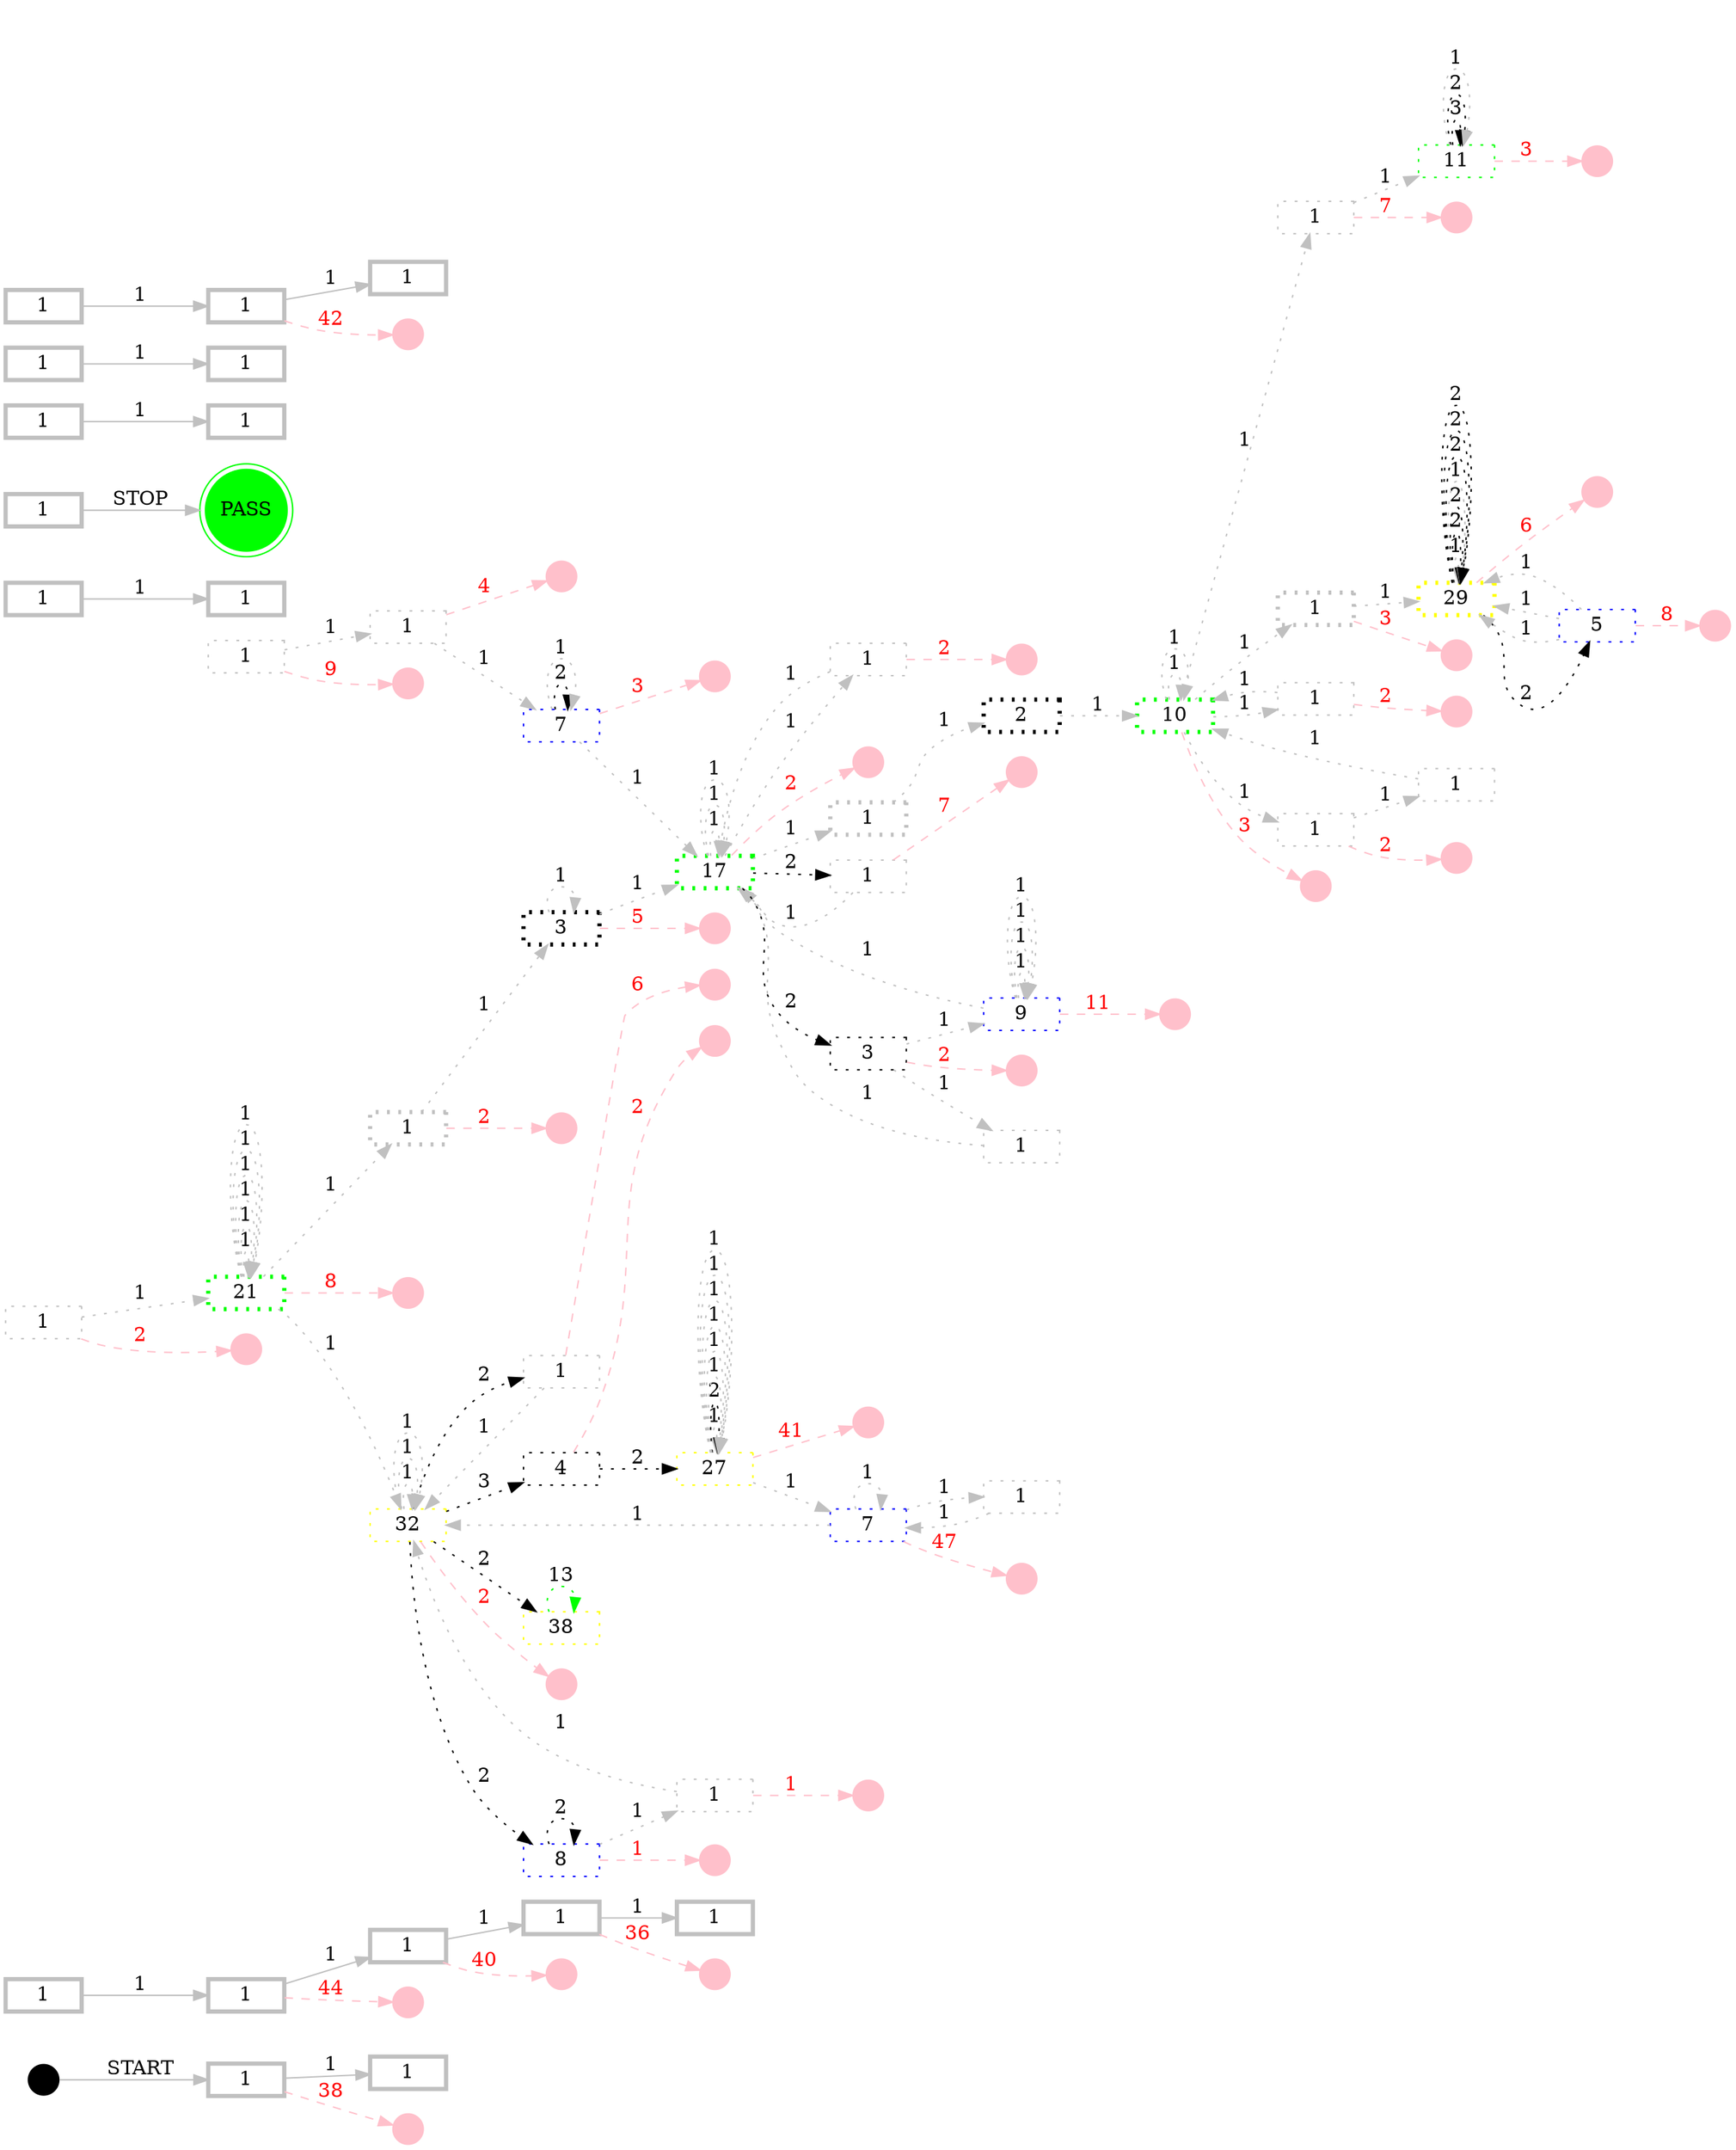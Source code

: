 digraph TESTAR {
rankdir=LR;
ENTRY [shape=point, height=0.3, style=solid, color=black];
node [fixedsize=false, shape=rect, style=solid, color=black, fontcolor=black, height=0.8];
SC1r1kjtj11cf1866116976 [label="1", height=0.3, penwidth=3, style=solid, color=grey];
SCo5unjo2d53497587727 [label="1", height=0.3, style=dotted, color=grey];
SC166b0do10561145451036 [label="1", height=0.3, penwidth=3, style=solid, color=grey];
SC1fnwiv415d5197149662 [label="1", height=0.3, penwidth=3, style=solid, color=grey];
SC1oj9p2r25b1352208433 [label="1", height=0.3, style=dotted, color=grey];
SCa3vb1a17e2205435146 [label="38", height=0.3, style=dotted, color=yellow];
SC1bk1b5m8f92779588648 [label="1", height=0.3, penwidth=3, style=solid, color=grey];
SC1mpc1em1e72726401042 [label="2", height=0.3, penwidth=3, style=dotted, color=black];
SCzqkd2u1e83083150591 [label="10", height=0.3, penwidth=3, style=dotted, color=green];
SC1ua31da1952110342658 [label="4", height=0.3, style=dotted, color=black];
SC1xwgshe2481821025580 [label="1", height=0.3, style=dotted, color=grey];
SCymr53mebc1376666767 [label="1", height=0.3, penwidth=3, style=solid, color=grey];
SC1yrudbh493697925435 [label="29", height=0.3, penwidth=3, style=dotted, color=yellow];
SC11h08fh4562958079469 [label="9", height=0.3, style=dotted, color=blue];
SCmg2kbe2753484254519 [label="1", height=0.3, style=dotted, color=grey];
SCodxd6me8a3317105591 [label="1", height=0.3, penwidth=3, style=solid, color=grey];
SCkrcn1w1d02920948761 [label="1", height=0.3, penwidth=3, style=dotted, color=grey];
SCkkd9365be959800205 [label="7", height=0.3, style=dotted, color=blue];
SCoidwrr28b380874364 [label="1", height=0.3, penwidth=3, style=dotted, color=grey];
SC1ffyo1q17be1248281709 [label="1", height=0.3, penwidth=3, style=solid, color=grey];
SC1c81xi214042535578524 [label="1", height=0.3, penwidth=3, style=solid, color=grey];
SCh65xcm5c01124955154 [label="27", height=0.3, style=dotted, color=yellow];
SCgzc7da156971168975 [label="21", height=0.3, penwidth=3, style=dotted, color=green];
SC13ijc901573865638090 [label="32", height=0.3, style=dotted, color=yellow];
SC1erd1q2288548619718 [label="7", height=0.3, style=dotted, color=blue];
SC6rnatm2381950555453 [label="1", height=0.3, style=dotted, color=grey];
SC1h6wqjd193605388731 [label="1", height=0.3, style=dotted, color=grey];
SC16a06486532979378113 [label="5", height=0.3, style=dotted, color=blue];
SC1ax8r5f1941954200481 [label="8", height=0.3, style=dotted, color=blue];
SC1376p7i29c1036021252 [label="1", height=0.3, style=dotted, color=grey];
SC12jcz5u14971525321943 [label="1", height=0.3, penwidth=3, style=solid, color=grey];
SCxk8s322c43160729738 [label="11", height=0.3, style=dotted, color=green];
SC1naneehb873306877267 [label="1", height=0.3, penwidth=3, style=solid, color=grey];
SC1jx3f9b1a53745924133 [label="3", height=0.3, penwidth=3, style=dotted, color=black];
SC1qq1lwa16002579413970 [label="1", height=0.3, penwidth=3, style=solid, color=grey];
SC15wc6q463c1197581658 [label="1", height=0.3, style=dotted, color=grey];
SC36hnm214053200229466 [label="1", height=0.3, penwidth=3, style=solid, color=grey];
SC14jt5q2101b3537818695 [label="1", height=0.3, penwidth=3, style=solid, color=grey];
SCim79is2984273594855 [label="1", height=0.3, style=dotted, color=grey];
SC1bs1tmj1e54257258352 [label="1", height=0.3, style=dotted, color=grey];
SC1wu54st2223690325725 [label="1", height=0.3, style=dotted, color=grey];
SC1r0mxys11ec2619268709 [label="1", height=0.3, penwidth=3, style=solid, color=grey];
SCu760ckd272486151698 [label="1", height=0.3, penwidth=3, style=solid, color=grey];
SC16wpr4324e3492576819 [label="3", height=0.3, style=dotted, color=black];
SC1aq74i61a6129464804 [label="17", height=0.3, penwidth=3, style=dotted, color=green];
SC1jwvpfa287295060561 [label="1", height=0.3, style=dotted, color=grey];
SCravzl6223937935317 [label="1", height=0.3, style=dotted, color=grey];
SC1y0ozw18161224216965 [label="1", height=0.3, penwidth=3, style=solid, color=grey];
SCsm0x4u194564459447 [label="1", height=0.3, penwidth=3, style=dotted, color=grey];
SCsm7r14a003906617325 [label="1", height=0.3, penwidth=3, style=solid, color=grey];
PASS [fixedsize=false, shape=doublecircle, style=filled, color=green, fontcolor=black, height=0.8];
node [fixedsize=false, shape=point, style=solid, color=pink, fontcolor=pink, height=0.3];
SC1r1kjtj11cf1866116976 -> u1 [color=pink, fontcolor=red, label="36", style=dashed];
SCo5unjo2d53497587727 -> u2 [color=pink, fontcolor=red, label="7", style=dashed];
SC1fnwiv415d5197149662 -> u4 [color=pink, fontcolor=red, label="44", style=dashed];
SC1oj9p2r25b1352208433 -> u5 [color=pink, fontcolor=red, label="1", style=dashed];
SCzqkd2u1e83083150591 -> u9 [color=pink, fontcolor=red, label="3", style=dashed];
SC1ua31da1952110342658 -> u10 [color=pink, fontcolor=red, label="2", style=dashed];
SC1xwgshe2481821025580 -> u11 [color=pink, fontcolor=red, label="6", style=dashed];
SC1yrudbh493697925435 -> u13 [color=pink, fontcolor=red, label="6", style=dashed];
SC11h08fh4562958079469 -> u14 [color=pink, fontcolor=red, label="11", style=dashed];
SCkkd9365be959800205 -> u18 [color=pink, fontcolor=red, label="47", style=dashed];
SCoidwrr28b380874364 -> u19 [color=pink, fontcolor=red, label="3", style=dashed];
SC1ffyo1q17be1248281709 -> u20 [color=pink, fontcolor=red, label="42", style=dashed];
SCh65xcm5c01124955154 -> u23 [color=pink, fontcolor=red, label="41", style=dashed];
SCgzc7da156971168975 -> u24 [color=pink, fontcolor=red, label="8", style=dashed];
SC13ijc901573865638090 -> u25 [color=pink, fontcolor=red, label="2", style=dashed];
SC1erd1q2288548619718 -> u26 [color=pink, fontcolor=red, label="3", style=dashed];
SC1h6wqjd193605388731 -> u28 [color=pink, fontcolor=red, label="2", style=dashed];
SC16a06486532979378113 -> u29 [color=pink, fontcolor=red, label="8", style=dashed];
SC1ax8r5f1941954200481 -> u30 [color=pink, fontcolor=red, label="1", style=dashed];
SC1376p7i29c1036021252 -> u31 [color=pink, fontcolor=red, label="9", style=dashed];
SCxk8s322c43160729738 -> u33 [color=pink, fontcolor=red, label="3", style=dashed];
SC1jx3f9b1a53745924133 -> u35 [color=pink, fontcolor=red, label="5", style=dashed];
SC36hnm214053200229466 -> u38 [color=pink, fontcolor=red, label="40", style=dashed];
SCim79is2984273594855 -> u40 [color=pink, fontcolor=red, label="7", style=dashed];
SC1bs1tmj1e54257258352 -> u41 [color=pink, fontcolor=red, label="2", style=dashed];
SC1wu54st2223690325725 -> u42 [color=pink, fontcolor=red, label="2", style=dashed];
SCu760ckd272486151698 -> u44 [color=pink, fontcolor=red, label="38", style=dashed];
SC16wpr4324e3492576819 -> u45 [color=pink, fontcolor=red, label="2", style=dashed];
SC1aq74i61a6129464804 -> u46 [color=pink, fontcolor=red, label="2", style=dashed];
SC1jwvpfa287295060561 -> u47 [color=pink, fontcolor=red, label="4", style=dashed];
SCravzl6223937935317 -> u48 [color=pink, fontcolor=red, label="2", style=dashed];
SCsm0x4u194564459447 -> u50 [color=pink, fontcolor=red, label="2", style=dashed];
node [fixedsize=false, shape=rect, style=solid, color=black, fontcolor=black, height=0.8];
SCxk8s322c43160729738 -> SCxk8s322c43160729738 [color=black, style=dotted, label="3"];
SC1376p7i29c1036021252 -> SC1jwvpfa287295060561 [color=grey, style=dotted, label="1"];
SCa3vb1a17e2205435146 -> SCa3vb1a17e2205435146 [color=green, style=dotted, label="13"];
SCh65xcm5c01124955154 -> SCh65xcm5c01124955154 [color=grey, style=dotted, label="1"];
SCzqkd2u1e83083150591 -> SCzqkd2u1e83083150591 [color=grey, style=dotted, label="1"];
SCh65xcm5c01124955154 -> SCh65xcm5c01124955154 [color=black, style=dotted, label="2"];
SCoidwrr28b380874364 -> SC1yrudbh493697925435 [color=grey, style=dotted, label="1"];
SC1yrudbh493697925435 -> SC1yrudbh493697925435 [color=grey, style=dotted, label="1"];
SC1yrudbh493697925435 -> SC1yrudbh493697925435 [color=black, style=dotted, label="2"];
SC1aq74i61a6129464804 -> SC1bs1tmj1e54257258352 [color=grey, style=dotted, label="1"];
SC1aq74i61a6129464804 -> SC16wpr4324e3492576819 [color=black, style=dotted, label="2"];
SC1yrudbh493697925435 -> SC1yrudbh493697925435 [color=black, style=dotted, label="2"];
SC1erd1q2288548619718 -> SC1erd1q2288548619718 [color=black, style=dotted, label="2"];
SC1c81xi214042535578524 -> SC1fnwiv415d5197149662 [color=grey, style=solid, label="1"];
SC1bk1b5m8f92779588648 -> PASS [color=grey, style=solid, label="STOP"];
SCgzc7da156971168975 -> SCgzc7da156971168975 [color=grey, style=dotted, label="1"];
SC1aq74i61a6129464804 -> SCkrcn1w1d02920948761 [color=grey, style=dotted, label="1"];
SC1yrudbh493697925435 -> SC1yrudbh493697925435 [color=grey, style=dotted, label="1"];
SCkkd9365be959800205 -> SC13ijc901573865638090 [color=grey, style=dotted, label="1"];
SC1yrudbh493697925435 -> SC1yrudbh493697925435 [color=black, style=dotted, label="2"];
SCgzc7da156971168975 -> SC13ijc901573865638090 [color=grey, style=dotted, label="1"];
SCzqkd2u1e83083150591 -> SCoidwrr28b380874364 [color=grey, style=dotted, label="1"];
SC11h08fh4562958079469 -> SC11h08fh4562958079469 [color=grey, style=dotted, label="1"];
SC1erd1q2288548619718 -> SC1erd1q2288548619718 [color=grey, style=dotted, label="1"];
SC15wc6q463c1197581658 -> SCkkd9365be959800205 [color=grey, style=dotted, label="1"];
SCgzc7da156971168975 -> SCgzc7da156971168975 [color=grey, style=dotted, label="1"];
SC1yrudbh493697925435 -> SC1yrudbh493697925435 [color=black, style=dotted, label="2"];
SCkkd9365be959800205 -> SC15wc6q463c1197581658 [color=grey, style=dotted, label="1"];
SCgzc7da156971168975 -> SCgzc7da156971168975 [color=grey, style=dotted, label="1"];
SC16wpr4324e3492576819 -> SC11h08fh4562958079469 [color=grey, style=dotted, label="1"];
SC13ijc901573865638090 -> SC1ax8r5f1941954200481 [color=black, style=dotted, label="2"];
SCim79is2984273594855 -> SC1aq74i61a6129464804 [color=grey, style=dotted, label="1"];
SCzqkd2u1e83083150591 -> SCo5unjo2d53497587727 [color=grey, style=dotted, label="1"];
SC13ijc901573865638090 -> SC1xwgshe2481821025580 [color=black, style=dotted, label="2"];
SCravzl6223937935317 -> SCmg2kbe2753484254519 [color=grey, style=dotted, label="1"];
SC16a06486532979378113 -> SC1yrudbh493697925435 [color=grey, style=dotted, label="1"];
SC12jcz5u14971525321943 -> SCymr53mebc1376666767 [color=grey, style=solid, label="1"];
SC1ax8r5f1941954200481 -> SC1ax8r5f1941954200481 [color=black, style=dotted, label="2"];
SCgzc7da156971168975 -> SCgzc7da156971168975 [color=grey, style=dotted, label="1"];
SC1erd1q2288548619718 -> SC1aq74i61a6129464804 [color=grey, style=dotted, label="1"];
SCzqkd2u1e83083150591 -> SCzqkd2u1e83083150591 [color=grey, style=dotted, label="1"];
SCkkd9365be959800205 -> SCkkd9365be959800205 [color=grey, style=dotted, label="1"];
SC11h08fh4562958079469 -> SC11h08fh4562958079469 [color=grey, style=dotted, label="1"];
SC1yrudbh493697925435 -> SC16a06486532979378113 [color=black, style=dotted, label="2"];
SCgzc7da156971168975 -> SCsm0x4u194564459447 [color=grey, style=dotted, label="1"];
SC1r1kjtj11cf1866116976 -> SC1qq1lwa16002579413970 [color=grey, style=solid, label="1"];
SC1aq74i61a6129464804 -> SC1aq74i61a6129464804 [color=grey, style=dotted, label="1"];
SC1xwgshe2481821025580 -> SC13ijc901573865638090 [color=grey, style=dotted, label="1"];
SC1bs1tmj1e54257258352 -> SC1aq74i61a6129464804 [color=grey, style=dotted, label="1"];
SC16a06486532979378113 -> SC1yrudbh493697925435 [color=grey, style=dotted, label="1"];
SC16a06486532979378113 -> SC1yrudbh493697925435 [color=grey, style=dotted, label="1"];
SC1yrudbh493697925435 -> SC1yrudbh493697925435 [color=black, style=dotted, label="2"];
SC1aq74i61a6129464804 -> SCim79is2984273594855 [color=black, style=dotted, label="2"];
SC1jx3f9b1a53745924133 -> SC1jx3f9b1a53745924133 [color=grey, style=dotted, label="1"];
SCh65xcm5c01124955154 -> SCkkd9365be959800205 [color=grey, style=dotted, label="1"];
SCodxd6me8a3317105591 -> SC14jt5q2101b3537818695 [color=grey, style=solid, label="1"];
SCsm0x4u194564459447 -> SC1jx3f9b1a53745924133 [color=grey, style=dotted, label="1"];
SCh65xcm5c01124955154 -> SCh65xcm5c01124955154 [color=grey, style=dotted, label="1"];
SC1jx3f9b1a53745924133 -> SC1aq74i61a6129464804 [color=grey, style=dotted, label="1"];
SCzqkd2u1e83083150591 -> SC1wu54st2223690325725 [color=grey, style=dotted, label="1"];
SCh65xcm5c01124955154 -> SCh65xcm5c01124955154 [color=grey, style=dotted, label="1"];
SCu760ckd272486151698 -> SC1naneehb873306877267 [color=grey, style=solid, label="1"];
SC13ijc901573865638090 -> SCa3vb1a17e2205435146 [color=black, style=dotted, label="2"];
SC11h08fh4562958079469 -> SC11h08fh4562958079469 [color=grey, style=dotted, label="1"];
SCmg2kbe2753484254519 -> SCzqkd2u1e83083150591 [color=grey, style=dotted, label="1"];
SC13ijc901573865638090 -> SC13ijc901573865638090 [color=grey, style=dotted, label="1"];
SC1r0mxys11ec2619268709 -> SC1ffyo1q17be1248281709 [color=grey, style=solid, label="1"];
SC166b0do10561145451036 -> SCsm7r14a003906617325 [color=grey, style=solid, label="1"];
SCo5unjo2d53497587727 -> SCxk8s322c43160729738 [color=grey, style=dotted, label="1"];
SC1aq74i61a6129464804 -> SC1aq74i61a6129464804 [color=grey, style=dotted, label="1"];
SCgzc7da156971168975 -> SCgzc7da156971168975 [color=grey, style=dotted, label="1"];
SCxk8s322c43160729738 -> SCxk8s322c43160729738 [color=black, style=dotted, label="2"];
SC1jwvpfa287295060561 -> SC1erd1q2288548619718 [color=grey, style=dotted, label="1"];
SCh65xcm5c01124955154 -> SCh65xcm5c01124955154 [color=grey, style=dotted, label="1"];
SC16wpr4324e3492576819 -> SC6rnatm2381950555453 [color=grey, style=dotted, label="1"];
SCkrcn1w1d02920948761 -> SC1mpc1em1e72726401042 [color=grey, style=dotted, label="1"];
SC6rnatm2381950555453 -> SC1aq74i61a6129464804 [color=grey, style=dotted, label="1"];
SC1aq74i61a6129464804 -> SC1aq74i61a6129464804 [color=grey, style=dotted, label="1"];
SC1oj9p2r25b1352208433 -> SC13ijc901573865638090 [color=grey, style=dotted, label="1"];
SC1ua31da1952110342658 -> SCh65xcm5c01124955154 [color=black, style=dotted, label="2"];
SC1fnwiv415d5197149662 -> SC36hnm214053200229466 [color=grey, style=solid, label="1"];
SC1wu54st2223690325725 -> SCzqkd2u1e83083150591 [color=grey, style=dotted, label="1"];
SCxk8s322c43160729738 -> SCxk8s322c43160729738 [color=grey, style=dotted, label="1"];
SCh65xcm5c01124955154 -> SCh65xcm5c01124955154 [color=grey, style=dotted, label="1"];
SC13ijc901573865638090 -> SC13ijc901573865638090 [color=grey, style=dotted, label="1"];
SCgzc7da156971168975 -> SCgzc7da156971168975 [color=grey, style=dotted, label="1"];
SC11h08fh4562958079469 -> SC11h08fh4562958079469 [color=grey, style=dotted, label="1"];
SC13ijc901573865638090 -> SC1ua31da1952110342658 [color=black, style=dotted, label="3"];
SCzqkd2u1e83083150591 -> SCravzl6223937935317 [color=grey, style=dotted, label="1"];
SC13ijc901573865638090 -> SC13ijc901573865638090 [color=grey, style=dotted, label="1"];
SC11h08fh4562958079469 -> SC1aq74i61a6129464804 [color=grey, style=dotted, label="1"];
SC1ffyo1q17be1248281709 -> SC1y0ozw18161224216965 [color=grey, style=solid, label="1"];
SC1mpc1em1e72726401042 -> SCzqkd2u1e83083150591 [color=grey, style=dotted, label="1"];
SC1ax8r5f1941954200481 -> SC1oj9p2r25b1352208433 [color=grey, style=dotted, label="1"];
SC36hnm214053200229466 -> SC1r1kjtj11cf1866116976 [color=grey, style=solid, label="1"];
ENTRY -> SCu760ckd272486151698 [color=grey, style=solid, label="START"];
SC1h6wqjd193605388731 -> SCgzc7da156971168975 [color=grey, style=dotted, label="1"];
SCh65xcm5c01124955154 -> SCh65xcm5c01124955154 [color=grey, style=dotted, label="1"];
SCh65xcm5c01124955154 -> SCh65xcm5c01124955154 [color=grey, style=dotted, label="1"];
}

